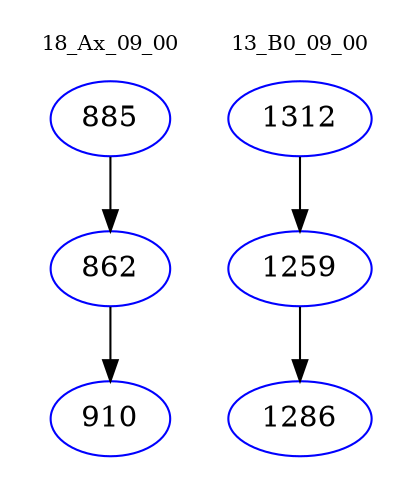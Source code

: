 digraph{
subgraph cluster_0 {
color = white
label = "18_Ax_09_00";
fontsize=10;
T0_885 [label="885", color="blue"]
T0_885 -> T0_862 [color="black"]
T0_862 [label="862", color="blue"]
T0_862 -> T0_910 [color="black"]
T0_910 [label="910", color="blue"]
}
subgraph cluster_1 {
color = white
label = "13_B0_09_00";
fontsize=10;
T1_1312 [label="1312", color="blue"]
T1_1312 -> T1_1259 [color="black"]
T1_1259 [label="1259", color="blue"]
T1_1259 -> T1_1286 [color="black"]
T1_1286 [label="1286", color="blue"]
}
}
